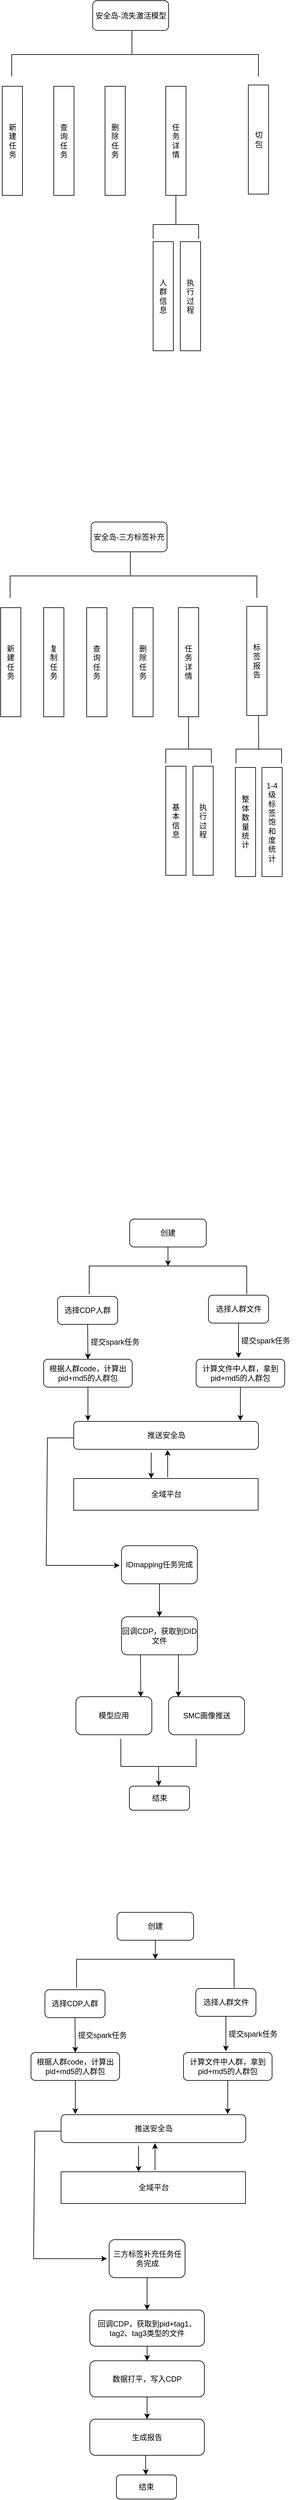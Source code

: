 <mxfile version="22.1.5" type="github">
  <diagram name="第 1 页" id="wJo2wd6JcxaJHejlNUAZ">
    <mxGraphModel dx="2029" dy="2209" grid="0" gridSize="10" guides="1" tooltips="1" connect="1" arrows="1" fold="1" page="1" pageScale="1" pageWidth="1700" pageHeight="1100" math="0" shadow="0">
      <root>
        <mxCell id="0" />
        <mxCell id="1" parent="0" />
        <mxCell id="NkHdSyLVCIDAWrrlncBg-1" value="安全岛-三方标签补充" style="rounded=1;whiteSpace=wrap;html=1;" vertex="1" parent="1">
          <mxGeometry x="349" y="12" width="120" height="47" as="geometry" />
        </mxCell>
        <mxCell id="NkHdSyLVCIDAWrrlncBg-2" value="新&lt;br&gt;建&lt;br&gt;任&lt;br&gt;务" style="rounded=0;whiteSpace=wrap;html=1;" vertex="1" parent="1">
          <mxGeometry x="206" y="147" width="32" height="172" as="geometry" />
        </mxCell>
        <mxCell id="NkHdSyLVCIDAWrrlncBg-3" value="查&lt;br&gt;询&lt;br&gt;任&lt;br&gt;务" style="rounded=0;whiteSpace=wrap;html=1;" vertex="1" parent="1">
          <mxGeometry x="342" y="147" width="32" height="172" as="geometry" />
        </mxCell>
        <mxCell id="NkHdSyLVCIDAWrrlncBg-4" value="删&lt;br&gt;除&lt;br&gt;任&lt;br&gt;务" style="rounded=0;whiteSpace=wrap;html=1;" vertex="1" parent="1">
          <mxGeometry x="415" y="147" width="32" height="172" as="geometry" />
        </mxCell>
        <mxCell id="NkHdSyLVCIDAWrrlncBg-5" value="任&lt;br&gt;务&lt;br&gt;详&lt;br&gt;情" style="rounded=0;whiteSpace=wrap;html=1;" vertex="1" parent="1">
          <mxGeometry x="487" y="147" width="32" height="172" as="geometry" />
        </mxCell>
        <mxCell id="NkHdSyLVCIDAWrrlncBg-6" value="标&lt;br&gt;签&lt;br&gt;报&lt;br&gt;告" style="rounded=0;whiteSpace=wrap;html=1;" vertex="1" parent="1">
          <mxGeometry x="595" y="145" width="32" height="172" as="geometry" />
        </mxCell>
        <mxCell id="NkHdSyLVCIDAWrrlncBg-7" value="基&lt;br&gt;本&lt;br&gt;信&lt;br&gt;息" style="rounded=0;whiteSpace=wrap;html=1;" vertex="1" parent="1">
          <mxGeometry x="467" y="397" width="32" height="172" as="geometry" />
        </mxCell>
        <mxCell id="NkHdSyLVCIDAWrrlncBg-8" value="整&lt;br&gt;体&lt;br&gt;数&lt;br&gt;量&lt;br&gt;统&lt;br&gt;计" style="rounded=0;whiteSpace=wrap;html=1;" vertex="1" parent="1">
          <mxGeometry x="577" y="399" width="32" height="172" as="geometry" />
        </mxCell>
        <mxCell id="NkHdSyLVCIDAWrrlncBg-9" value="执&lt;br&gt;行&lt;br&gt;过&lt;br&gt;程" style="rounded=0;whiteSpace=wrap;html=1;" vertex="1" parent="1">
          <mxGeometry x="510" y="397" width="32" height="172" as="geometry" />
        </mxCell>
        <mxCell id="NkHdSyLVCIDAWrrlncBg-10" value="1-4&lt;br&gt;级&lt;br&gt;标&lt;br&gt;签&lt;br&gt;饱&lt;br&gt;和&lt;br&gt;度&lt;br&gt;统&lt;br&gt;计" style="rounded=0;whiteSpace=wrap;html=1;" vertex="1" parent="1">
          <mxGeometry x="619" y="399" width="32" height="172" as="geometry" />
        </mxCell>
        <mxCell id="NkHdSyLVCIDAWrrlncBg-26" value="" style="shape=partialRectangle;whiteSpace=wrap;html=1;bottom=1;right=1;left=1;top=0;fillColor=none;routingCenterX=-0.5;direction=west;" vertex="1" parent="1">
          <mxGeometry x="221" y="97" width="390" height="34" as="geometry" />
        </mxCell>
        <mxCell id="NkHdSyLVCIDAWrrlncBg-27" value="" style="shape=partialRectangle;whiteSpace=wrap;html=1;bottom=1;right=1;left=1;top=0;fillColor=none;routingCenterX=-0.5;direction=west;" vertex="1" parent="1">
          <mxGeometry x="467" y="370" width="72" height="22" as="geometry" />
        </mxCell>
        <mxCell id="NkHdSyLVCIDAWrrlncBg-28" value="" style="shape=partialRectangle;whiteSpace=wrap;html=1;bottom=1;right=1;left=1;top=0;fillColor=none;routingCenterX=-0.5;direction=west;" vertex="1" parent="1">
          <mxGeometry x="578" y="370" width="72" height="22" as="geometry" />
        </mxCell>
        <mxCell id="NkHdSyLVCIDAWrrlncBg-31" value="" style="endArrow=none;html=1;rounded=0;entryX=0.5;entryY=1;entryDx=0;entryDy=0;exitX=0.5;exitY=1;exitDx=0;exitDy=0;" edge="1" parent="1" source="NkHdSyLVCIDAWrrlncBg-27" target="NkHdSyLVCIDAWrrlncBg-5">
          <mxGeometry width="50" height="50" relative="1" as="geometry">
            <mxPoint x="504" y="370" as="sourcePoint" />
            <mxPoint x="554" y="320" as="targetPoint" />
          </mxGeometry>
        </mxCell>
        <mxCell id="NkHdSyLVCIDAWrrlncBg-32" value="" style="endArrow=none;html=1;rounded=0;entryX=0.5;entryY=1;entryDx=0;entryDy=0;" edge="1" parent="1" source="NkHdSyLVCIDAWrrlncBg-28">
          <mxGeometry width="50" height="50" relative="1" as="geometry">
            <mxPoint x="613.5" y="368" as="sourcePoint" />
            <mxPoint x="613.5" y="317" as="targetPoint" />
          </mxGeometry>
        </mxCell>
        <mxCell id="NkHdSyLVCIDAWrrlncBg-33" value="" style="endArrow=none;html=1;rounded=0;" edge="1" parent="1">
          <mxGeometry width="50" height="50" relative="1" as="geometry">
            <mxPoint x="411" y="96" as="sourcePoint" />
            <mxPoint x="411" y="60" as="targetPoint" />
          </mxGeometry>
        </mxCell>
        <mxCell id="NkHdSyLVCIDAWrrlncBg-51" value="复&lt;br&gt;制&lt;br&gt;任&lt;br&gt;务" style="rounded=0;whiteSpace=wrap;html=1;" vertex="1" parent="1">
          <mxGeometry x="274" y="147" width="32" height="172" as="geometry" />
        </mxCell>
        <mxCell id="NkHdSyLVCIDAWrrlncBg-52" value="安全岛-流失激活模型" style="rounded=1;whiteSpace=wrap;html=1;" vertex="1" parent="1">
          <mxGeometry x="351.5" y="-810" width="120" height="47" as="geometry" />
        </mxCell>
        <mxCell id="NkHdSyLVCIDAWrrlncBg-53" value="新&lt;br&gt;建&lt;br&gt;任&lt;br&gt;务" style="rounded=0;whiteSpace=wrap;html=1;" vertex="1" parent="1">
          <mxGeometry x="208.5" y="-675" width="32" height="172" as="geometry" />
        </mxCell>
        <mxCell id="NkHdSyLVCIDAWrrlncBg-54" value="查&lt;br&gt;询&lt;br&gt;任&lt;br&gt;务" style="rounded=0;whiteSpace=wrap;html=1;" vertex="1" parent="1">
          <mxGeometry x="290" y="-675" width="32" height="172" as="geometry" />
        </mxCell>
        <mxCell id="NkHdSyLVCIDAWrrlncBg-55" value="删&lt;br&gt;除&lt;br&gt;任&lt;br&gt;务" style="rounded=0;whiteSpace=wrap;html=1;" vertex="1" parent="1">
          <mxGeometry x="371" y="-675" width="32" height="172" as="geometry" />
        </mxCell>
        <mxCell id="NkHdSyLVCIDAWrrlncBg-56" value="任&lt;br&gt;务&lt;br&gt;详&lt;br&gt;情" style="rounded=0;whiteSpace=wrap;html=1;" vertex="1" parent="1">
          <mxGeometry x="467" y="-675" width="32" height="172" as="geometry" />
        </mxCell>
        <mxCell id="NkHdSyLVCIDAWrrlncBg-57" value="切&lt;br&gt;包" style="rounded=0;whiteSpace=wrap;html=1;" vertex="1" parent="1">
          <mxGeometry x="597.5" y="-677" width="32" height="172" as="geometry" />
        </mxCell>
        <mxCell id="NkHdSyLVCIDAWrrlncBg-58" value="人&lt;br&gt;群&lt;br&gt;信&lt;br&gt;息" style="rounded=0;whiteSpace=wrap;html=1;" vertex="1" parent="1">
          <mxGeometry x="447" y="-430" width="32" height="172" as="geometry" />
        </mxCell>
        <mxCell id="NkHdSyLVCIDAWrrlncBg-60" value="执&lt;br&gt;行&lt;br&gt;过&lt;br&gt;程" style="rounded=0;whiteSpace=wrap;html=1;" vertex="1" parent="1">
          <mxGeometry x="490" y="-430" width="32" height="172" as="geometry" />
        </mxCell>
        <mxCell id="NkHdSyLVCIDAWrrlncBg-62" value="" style="shape=partialRectangle;whiteSpace=wrap;html=1;bottom=1;right=1;left=1;top=0;fillColor=none;routingCenterX=-0.5;direction=west;" vertex="1" parent="1">
          <mxGeometry x="223.5" y="-725" width="390" height="34" as="geometry" />
        </mxCell>
        <mxCell id="NkHdSyLVCIDAWrrlncBg-63" value="" style="shape=partialRectangle;whiteSpace=wrap;html=1;bottom=1;right=1;left=1;top=0;fillColor=none;routingCenterX=-0.5;direction=west;" vertex="1" parent="1">
          <mxGeometry x="447" y="-457" width="72" height="22" as="geometry" />
        </mxCell>
        <mxCell id="NkHdSyLVCIDAWrrlncBg-65" value="" style="endArrow=none;html=1;rounded=0;entryX=0.5;entryY=1;entryDx=0;entryDy=0;exitX=0.5;exitY=1;exitDx=0;exitDy=0;" edge="1" parent="1" source="NkHdSyLVCIDAWrrlncBg-63" target="NkHdSyLVCIDAWrrlncBg-56">
          <mxGeometry width="50" height="50" relative="1" as="geometry">
            <mxPoint x="506.5" y="-452" as="sourcePoint" />
            <mxPoint x="556.5" y="-502" as="targetPoint" />
          </mxGeometry>
        </mxCell>
        <mxCell id="NkHdSyLVCIDAWrrlncBg-67" value="" style="endArrow=none;html=1;rounded=0;" edge="1" parent="1">
          <mxGeometry width="50" height="50" relative="1" as="geometry">
            <mxPoint x="413.5" y="-726" as="sourcePoint" />
            <mxPoint x="413.5" y="-762" as="targetPoint" />
          </mxGeometry>
        </mxCell>
        <mxCell id="NkHdSyLVCIDAWrrlncBg-97" style="edgeStyle=none;rounded=0;orthogonalLoop=1;jettySize=auto;html=1;exitX=0.5;exitY=1;exitDx=0;exitDy=0;entryX=0.5;entryY=1;entryDx=0;entryDy=0;" edge="1" parent="1" source="NkHdSyLVCIDAWrrlncBg-69" target="NkHdSyLVCIDAWrrlncBg-96">
          <mxGeometry relative="1" as="geometry" />
        </mxCell>
        <mxCell id="NkHdSyLVCIDAWrrlncBg-69" value="创建" style="rounded=1;whiteSpace=wrap;html=1;" vertex="1" parent="1">
          <mxGeometry x="410" y="1111" width="121" height="44" as="geometry" />
        </mxCell>
        <mxCell id="NkHdSyLVCIDAWrrlncBg-71" value="推送安全岛" style="rounded=1;whiteSpace=wrap;html=1;" vertex="1" parent="1">
          <mxGeometry x="321.5" y="1430" width="292" height="44" as="geometry" />
        </mxCell>
        <mxCell id="NkHdSyLVCIDAWrrlncBg-72" value="选择CDP人群" style="rounded=1;whiteSpace=wrap;html=1;" vertex="1" parent="1">
          <mxGeometry x="296" y="1233" width="95" height="44" as="geometry" />
        </mxCell>
        <mxCell id="NkHdSyLVCIDAWrrlncBg-73" value="根据人群code，计算出pid+md5的人群包" style="rounded=1;whiteSpace=wrap;html=1;" vertex="1" parent="1">
          <mxGeometry x="274" y="1332" width="140" height="44" as="geometry" />
        </mxCell>
        <mxCell id="NkHdSyLVCIDAWrrlncBg-74" value="" style="endArrow=classic;html=1;rounded=0;entryX=0.5;entryY=0;entryDx=0;entryDy=0;exitX=0.5;exitY=1;exitDx=0;exitDy=0;" edge="1" parent="1" source="NkHdSyLVCIDAWrrlncBg-72" target="NkHdSyLVCIDAWrrlncBg-73">
          <mxGeometry width="50" height="50" relative="1" as="geometry">
            <mxPoint x="341" y="1277" as="sourcePoint" />
            <mxPoint x="391" y="1227" as="targetPoint" />
          </mxGeometry>
        </mxCell>
        <mxCell id="NkHdSyLVCIDAWrrlncBg-75" value="提交spark任务" style="text;html=1;strokeColor=none;fillColor=none;align=center;verticalAlign=middle;whiteSpace=wrap;rounded=0;" vertex="1" parent="1">
          <mxGeometry x="337" y="1293" width="100" height="23" as="geometry" />
        </mxCell>
        <mxCell id="NkHdSyLVCIDAWrrlncBg-76" value="选择人群文件" style="rounded=1;whiteSpace=wrap;html=1;" vertex="1" parent="1">
          <mxGeometry x="534.5" y="1231" width="95" height="44" as="geometry" />
        </mxCell>
        <mxCell id="NkHdSyLVCIDAWrrlncBg-77" value="" style="endArrow=classic;html=1;rounded=0;entryX=0.5;entryY=0;entryDx=0;entryDy=0;exitX=0.5;exitY=1;exitDx=0;exitDy=0;" edge="1" parent="1">
          <mxGeometry width="50" height="50" relative="1" as="geometry">
            <mxPoint x="582" y="1275" as="sourcePoint" />
            <mxPoint x="582" y="1330" as="targetPoint" />
          </mxGeometry>
        </mxCell>
        <mxCell id="NkHdSyLVCIDAWrrlncBg-78" value="提交spark任务" style="text;html=1;strokeColor=none;fillColor=none;align=center;verticalAlign=middle;whiteSpace=wrap;rounded=0;" vertex="1" parent="1">
          <mxGeometry x="575" y="1291" width="100" height="23" as="geometry" />
        </mxCell>
        <mxCell id="NkHdSyLVCIDAWrrlncBg-79" value="计算文件中人群，拿到pid+md5的人群包" style="rounded=1;whiteSpace=wrap;html=1;" vertex="1" parent="1">
          <mxGeometry x="515" y="1332" width="140" height="44" as="geometry" />
        </mxCell>
        <mxCell id="NkHdSyLVCIDAWrrlncBg-80" style="edgeStyle=none;rounded=0;orthogonalLoop=1;jettySize=auto;html=1;exitX=0.5;exitY=1;exitDx=0;exitDy=0;" edge="1" parent="1" source="NkHdSyLVCIDAWrrlncBg-73">
          <mxGeometry relative="1" as="geometry">
            <mxPoint x="344" y="1429" as="targetPoint" />
          </mxGeometry>
        </mxCell>
        <mxCell id="NkHdSyLVCIDAWrrlncBg-81" style="edgeStyle=none;rounded=0;orthogonalLoop=1;jettySize=auto;html=1;exitX=0.5;exitY=1;exitDx=0;exitDy=0;entryX=0.902;entryY=-0.023;entryDx=0;entryDy=0;entryPerimeter=0;" edge="1" parent="1" source="NkHdSyLVCIDAWrrlncBg-79" target="NkHdSyLVCIDAWrrlncBg-71">
          <mxGeometry relative="1" as="geometry" />
        </mxCell>
        <mxCell id="NkHdSyLVCIDAWrrlncBg-82" value="全域平台" style="rounded=0;whiteSpace=wrap;html=1;" vertex="1" parent="1">
          <mxGeometry x="321.5" y="1520" width="291.5" height="50" as="geometry" />
        </mxCell>
        <mxCell id="NkHdSyLVCIDAWrrlncBg-83" value="" style="endArrow=classic;html=1;rounded=0;" edge="1" parent="1">
          <mxGeometry width="50" height="50" relative="1" as="geometry">
            <mxPoint x="444" y="1479" as="sourcePoint" />
            <mxPoint x="444" y="1520" as="targetPoint" />
          </mxGeometry>
        </mxCell>
        <mxCell id="NkHdSyLVCIDAWrrlncBg-84" value="" style="endArrow=classic;html=1;rounded=0;" edge="1" parent="1">
          <mxGeometry width="50" height="50" relative="1" as="geometry">
            <mxPoint x="470" y="1518" as="sourcePoint" />
            <mxPoint x="470" y="1475" as="targetPoint" />
          </mxGeometry>
        </mxCell>
        <mxCell id="NkHdSyLVCIDAWrrlncBg-88" style="edgeStyle=none;rounded=0;orthogonalLoop=1;jettySize=auto;html=1;exitX=0.5;exitY=1;exitDx=0;exitDy=0;entryX=0.5;entryY=0;entryDx=0;entryDy=0;" edge="1" parent="1" source="NkHdSyLVCIDAWrrlncBg-85" target="NkHdSyLVCIDAWrrlncBg-87">
          <mxGeometry relative="1" as="geometry" />
        </mxCell>
        <mxCell id="NkHdSyLVCIDAWrrlncBg-85" value="IDmapping任务完成" style="rounded=1;whiteSpace=wrap;html=1;" vertex="1" parent="1">
          <mxGeometry x="397" y="1626" width="120" height="60" as="geometry" />
        </mxCell>
        <mxCell id="NkHdSyLVCIDAWrrlncBg-86" value="" style="endArrow=classic;html=1;rounded=0;" edge="1" parent="1">
          <mxGeometry width="50" height="50" relative="1" as="geometry">
            <mxPoint x="321" y="1456" as="sourcePoint" />
            <mxPoint x="394" y="1657" as="targetPoint" />
            <Array as="points">
              <mxPoint x="280" y="1456" />
              <mxPoint x="278" y="1657" />
            </Array>
          </mxGeometry>
        </mxCell>
        <mxCell id="NkHdSyLVCIDAWrrlncBg-87" value="回调CDP，获取到DID文件" style="rounded=1;whiteSpace=wrap;html=1;" vertex="1" parent="1">
          <mxGeometry x="397" y="1738" width="120" height="60" as="geometry" />
        </mxCell>
        <mxCell id="NkHdSyLVCIDAWrrlncBg-89" value="模型应用" style="rounded=1;whiteSpace=wrap;html=1;" vertex="1" parent="1">
          <mxGeometry x="325" y="1864" width="120" height="60" as="geometry" />
        </mxCell>
        <mxCell id="NkHdSyLVCIDAWrrlncBg-90" value="SMC画像推送" style="rounded=1;whiteSpace=wrap;html=1;" vertex="1" parent="1">
          <mxGeometry x="471.5" y="1864" width="120" height="60" as="geometry" />
        </mxCell>
        <mxCell id="NkHdSyLVCIDAWrrlncBg-91" style="edgeStyle=none;rounded=0;orthogonalLoop=1;jettySize=auto;html=1;exitX=0.25;exitY=1;exitDx=0;exitDy=0;entryX=0.854;entryY=0.008;entryDx=0;entryDy=0;entryPerimeter=0;" edge="1" parent="1" source="NkHdSyLVCIDAWrrlncBg-87" target="NkHdSyLVCIDAWrrlncBg-89">
          <mxGeometry relative="1" as="geometry" />
        </mxCell>
        <mxCell id="NkHdSyLVCIDAWrrlncBg-92" style="edgeStyle=none;rounded=0;orthogonalLoop=1;jettySize=auto;html=1;exitX=0.75;exitY=1;exitDx=0;exitDy=0;entryX=0.129;entryY=0.008;entryDx=0;entryDy=0;entryPerimeter=0;" edge="1" parent="1" source="NkHdSyLVCIDAWrrlncBg-87" target="NkHdSyLVCIDAWrrlncBg-90">
          <mxGeometry relative="1" as="geometry" />
        </mxCell>
        <mxCell id="NkHdSyLVCIDAWrrlncBg-93" value="结束" style="rounded=1;whiteSpace=wrap;html=1;" vertex="1" parent="1">
          <mxGeometry x="409.5" y="2005" width="95" height="38" as="geometry" />
        </mxCell>
        <mxCell id="NkHdSyLVCIDAWrrlncBg-94" value="" style="shape=partialRectangle;whiteSpace=wrap;html=1;bottom=1;right=1;left=1;top=0;fillColor=none;routingCenterX=-0.5;direction=east;" vertex="1" parent="1">
          <mxGeometry x="396" y="1931" width="119" height="43" as="geometry" />
        </mxCell>
        <mxCell id="NkHdSyLVCIDAWrrlncBg-95" style="edgeStyle=none;rounded=0;orthogonalLoop=1;jettySize=auto;html=1;exitX=0.5;exitY=1;exitDx=0;exitDy=0;" edge="1" parent="1" source="NkHdSyLVCIDAWrrlncBg-94">
          <mxGeometry relative="1" as="geometry">
            <mxPoint x="456" y="2005" as="targetPoint" />
          </mxGeometry>
        </mxCell>
        <mxCell id="NkHdSyLVCIDAWrrlncBg-96" value="" style="shape=partialRectangle;whiteSpace=wrap;html=1;bottom=1;right=1;left=1;top=0;fillColor=none;routingCenterX=-0.5;direction=west;" vertex="1" parent="1">
          <mxGeometry x="346" y="1185" width="249" height="44" as="geometry" />
        </mxCell>
        <mxCell id="NkHdSyLVCIDAWrrlncBg-98" style="edgeStyle=none;rounded=0;orthogonalLoop=1;jettySize=auto;html=1;exitX=0.5;exitY=1;exitDx=0;exitDy=0;entryX=0.5;entryY=1;entryDx=0;entryDy=0;" edge="1" parent="1" source="NkHdSyLVCIDAWrrlncBg-99" target="NkHdSyLVCIDAWrrlncBg-125">
          <mxGeometry relative="1" as="geometry" />
        </mxCell>
        <mxCell id="NkHdSyLVCIDAWrrlncBg-99" value="创建" style="rounded=1;whiteSpace=wrap;html=1;" vertex="1" parent="1">
          <mxGeometry x="390" y="2204" width="121" height="44" as="geometry" />
        </mxCell>
        <mxCell id="NkHdSyLVCIDAWrrlncBg-100" value="推送安全岛" style="rounded=1;whiteSpace=wrap;html=1;" vertex="1" parent="1">
          <mxGeometry x="301.5" y="2523" width="292" height="44" as="geometry" />
        </mxCell>
        <mxCell id="NkHdSyLVCIDAWrrlncBg-101" value="选择CDP人群" style="rounded=1;whiteSpace=wrap;html=1;" vertex="1" parent="1">
          <mxGeometry x="276" y="2326" width="95" height="44" as="geometry" />
        </mxCell>
        <mxCell id="NkHdSyLVCIDAWrrlncBg-102" value="根据人群code，计算出pid+md5的人群包" style="rounded=1;whiteSpace=wrap;html=1;" vertex="1" parent="1">
          <mxGeometry x="254" y="2425" width="140" height="44" as="geometry" />
        </mxCell>
        <mxCell id="NkHdSyLVCIDAWrrlncBg-103" value="" style="endArrow=classic;html=1;rounded=0;entryX=0.5;entryY=0;entryDx=0;entryDy=0;exitX=0.5;exitY=1;exitDx=0;exitDy=0;" edge="1" parent="1" source="NkHdSyLVCIDAWrrlncBg-101" target="NkHdSyLVCIDAWrrlncBg-102">
          <mxGeometry width="50" height="50" relative="1" as="geometry">
            <mxPoint x="321" y="2370" as="sourcePoint" />
            <mxPoint x="371" y="2320" as="targetPoint" />
          </mxGeometry>
        </mxCell>
        <mxCell id="NkHdSyLVCIDAWrrlncBg-104" value="提交spark任务" style="text;html=1;strokeColor=none;fillColor=none;align=center;verticalAlign=middle;whiteSpace=wrap;rounded=0;" vertex="1" parent="1">
          <mxGeometry x="317" y="2386" width="100" height="23" as="geometry" />
        </mxCell>
        <mxCell id="NkHdSyLVCIDAWrrlncBg-105" value="选择人群文件" style="rounded=1;whiteSpace=wrap;html=1;" vertex="1" parent="1">
          <mxGeometry x="514.5" y="2324" width="95" height="44" as="geometry" />
        </mxCell>
        <mxCell id="NkHdSyLVCIDAWrrlncBg-106" value="" style="endArrow=classic;html=1;rounded=0;entryX=0.5;entryY=0;entryDx=0;entryDy=0;exitX=0.5;exitY=1;exitDx=0;exitDy=0;" edge="1" parent="1">
          <mxGeometry width="50" height="50" relative="1" as="geometry">
            <mxPoint x="562" y="2368" as="sourcePoint" />
            <mxPoint x="562" y="2423" as="targetPoint" />
          </mxGeometry>
        </mxCell>
        <mxCell id="NkHdSyLVCIDAWrrlncBg-107" value="提交spark任务" style="text;html=1;strokeColor=none;fillColor=none;align=center;verticalAlign=middle;whiteSpace=wrap;rounded=0;" vertex="1" parent="1">
          <mxGeometry x="555" y="2384" width="100" height="23" as="geometry" />
        </mxCell>
        <mxCell id="NkHdSyLVCIDAWrrlncBg-108" value="计算文件中人群，拿到pid+md5的人群包" style="rounded=1;whiteSpace=wrap;html=1;" vertex="1" parent="1">
          <mxGeometry x="495" y="2425" width="140" height="44" as="geometry" />
        </mxCell>
        <mxCell id="NkHdSyLVCIDAWrrlncBg-109" style="edgeStyle=none;rounded=0;orthogonalLoop=1;jettySize=auto;html=1;exitX=0.5;exitY=1;exitDx=0;exitDy=0;" edge="1" parent="1" source="NkHdSyLVCIDAWrrlncBg-102">
          <mxGeometry relative="1" as="geometry">
            <mxPoint x="324" y="2522" as="targetPoint" />
          </mxGeometry>
        </mxCell>
        <mxCell id="NkHdSyLVCIDAWrrlncBg-110" style="edgeStyle=none;rounded=0;orthogonalLoop=1;jettySize=auto;html=1;exitX=0.5;exitY=1;exitDx=0;exitDy=0;entryX=0.902;entryY=-0.023;entryDx=0;entryDy=0;entryPerimeter=0;" edge="1" parent="1" source="NkHdSyLVCIDAWrrlncBg-108" target="NkHdSyLVCIDAWrrlncBg-100">
          <mxGeometry relative="1" as="geometry" />
        </mxCell>
        <mxCell id="NkHdSyLVCIDAWrrlncBg-111" value="全域平台" style="rounded=0;whiteSpace=wrap;html=1;" vertex="1" parent="1">
          <mxGeometry x="301.5" y="2613" width="291.5" height="50" as="geometry" />
        </mxCell>
        <mxCell id="NkHdSyLVCIDAWrrlncBg-112" value="" style="endArrow=classic;html=1;rounded=0;" edge="1" parent="1">
          <mxGeometry width="50" height="50" relative="1" as="geometry">
            <mxPoint x="424" y="2572" as="sourcePoint" />
            <mxPoint x="424" y="2613" as="targetPoint" />
          </mxGeometry>
        </mxCell>
        <mxCell id="NkHdSyLVCIDAWrrlncBg-113" value="" style="endArrow=classic;html=1;rounded=0;" edge="1" parent="1">
          <mxGeometry width="50" height="50" relative="1" as="geometry">
            <mxPoint x="450" y="2611" as="sourcePoint" />
            <mxPoint x="450" y="2568" as="targetPoint" />
          </mxGeometry>
        </mxCell>
        <mxCell id="NkHdSyLVCIDAWrrlncBg-114" style="edgeStyle=none;rounded=0;orthogonalLoop=1;jettySize=auto;html=1;exitX=0.5;exitY=1;exitDx=0;exitDy=0;entryX=0.5;entryY=0;entryDx=0;entryDy=0;" edge="1" parent="1" source="NkHdSyLVCIDAWrrlncBg-115" target="NkHdSyLVCIDAWrrlncBg-117">
          <mxGeometry relative="1" as="geometry" />
        </mxCell>
        <mxCell id="NkHdSyLVCIDAWrrlncBg-115" value="三方标签补充任务任务完成" style="rounded=1;whiteSpace=wrap;html=1;" vertex="1" parent="1">
          <mxGeometry x="377.5" y="2720" width="120" height="60" as="geometry" />
        </mxCell>
        <mxCell id="NkHdSyLVCIDAWrrlncBg-116" value="" style="endArrow=classic;html=1;rounded=0;" edge="1" parent="1">
          <mxGeometry width="50" height="50" relative="1" as="geometry">
            <mxPoint x="301" y="2549" as="sourcePoint" />
            <mxPoint x="374" y="2750" as="targetPoint" />
            <Array as="points">
              <mxPoint x="260" y="2549" />
              <mxPoint x="258" y="2750" />
            </Array>
          </mxGeometry>
        </mxCell>
        <mxCell id="NkHdSyLVCIDAWrrlncBg-128" style="edgeStyle=none;rounded=0;orthogonalLoop=1;jettySize=auto;html=1;exitX=0.5;exitY=1;exitDx=0;exitDy=0;entryX=0.5;entryY=0;entryDx=0;entryDy=0;" edge="1" parent="1" source="NkHdSyLVCIDAWrrlncBg-117" target="NkHdSyLVCIDAWrrlncBg-126">
          <mxGeometry relative="1" as="geometry" />
        </mxCell>
        <mxCell id="NkHdSyLVCIDAWrrlncBg-117" value="回调CDP，获取到pid+tag1、tag2、tag3类型的文件" style="rounded=1;whiteSpace=wrap;html=1;" vertex="1" parent="1">
          <mxGeometry x="347" y="2831" width="181" height="57" as="geometry" />
        </mxCell>
        <mxCell id="NkHdSyLVCIDAWrrlncBg-122" value="结束" style="rounded=1;whiteSpace=wrap;html=1;" vertex="1" parent="1">
          <mxGeometry x="389" y="3091" width="95" height="38" as="geometry" />
        </mxCell>
        <mxCell id="NkHdSyLVCIDAWrrlncBg-124" style="edgeStyle=none;rounded=0;orthogonalLoop=1;jettySize=auto;html=1;exitX=0.5;exitY=1;exitDx=0;exitDy=0;" edge="1" parent="1">
          <mxGeometry relative="1" as="geometry">
            <mxPoint x="435.5" y="3091" as="targetPoint" />
            <mxPoint x="435.0" y="3060" as="sourcePoint" />
          </mxGeometry>
        </mxCell>
        <mxCell id="NkHdSyLVCIDAWrrlncBg-125" value="" style="shape=partialRectangle;whiteSpace=wrap;html=1;bottom=1;right=1;left=1;top=0;fillColor=none;routingCenterX=-0.5;direction=west;" vertex="1" parent="1">
          <mxGeometry x="326" y="2278" width="249" height="44" as="geometry" />
        </mxCell>
        <mxCell id="NkHdSyLVCIDAWrrlncBg-129" style="edgeStyle=none;rounded=0;orthogonalLoop=1;jettySize=auto;html=1;exitX=0.5;exitY=1;exitDx=0;exitDy=0;entryX=0.5;entryY=0;entryDx=0;entryDy=0;" edge="1" parent="1" source="NkHdSyLVCIDAWrrlncBg-126" target="NkHdSyLVCIDAWrrlncBg-127">
          <mxGeometry relative="1" as="geometry" />
        </mxCell>
        <mxCell id="NkHdSyLVCIDAWrrlncBg-126" value="数据打平，写入CDP" style="rounded=1;whiteSpace=wrap;html=1;" vertex="1" parent="1">
          <mxGeometry x="347" y="2911" width="181" height="57" as="geometry" />
        </mxCell>
        <mxCell id="NkHdSyLVCIDAWrrlncBg-127" value="生成报告" style="rounded=1;whiteSpace=wrap;html=1;" vertex="1" parent="1">
          <mxGeometry x="347" y="3003" width="181" height="57" as="geometry" />
        </mxCell>
      </root>
    </mxGraphModel>
  </diagram>
</mxfile>
